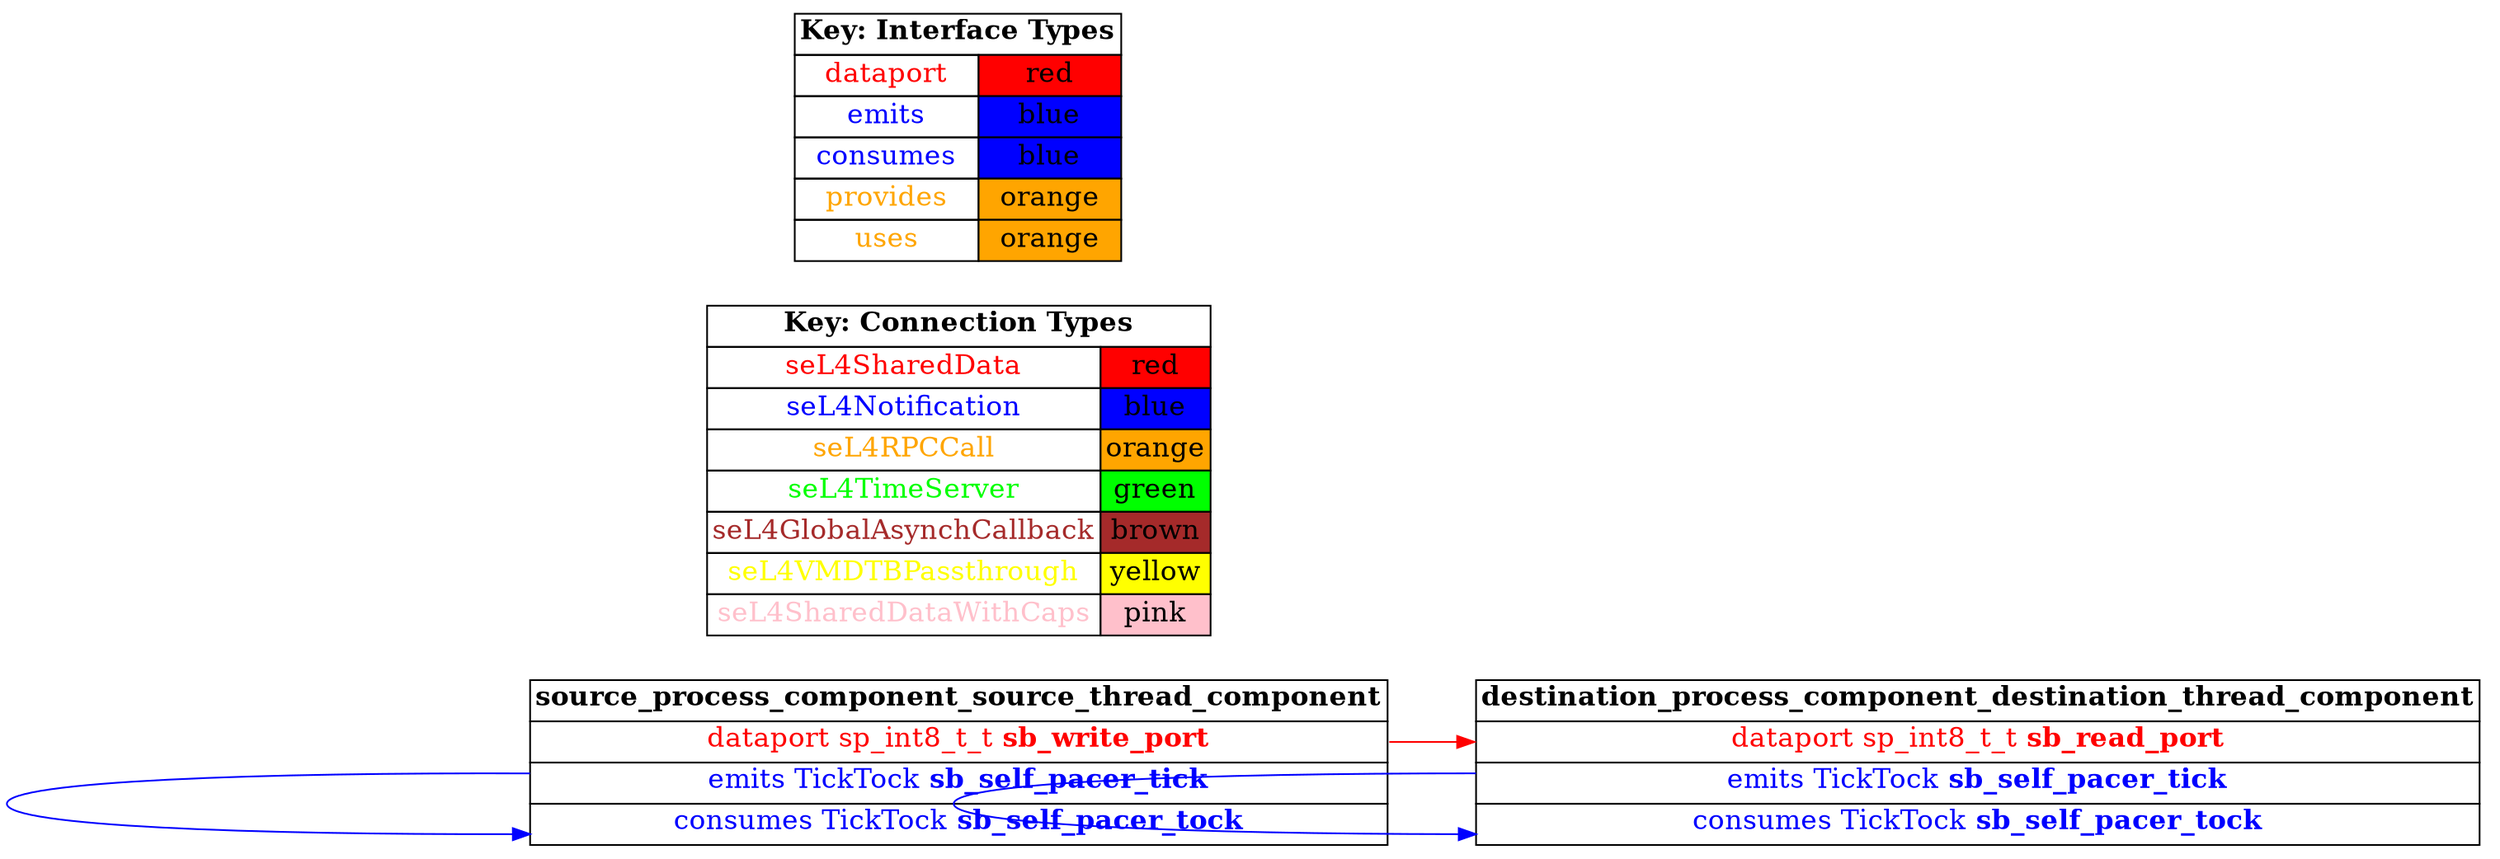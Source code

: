 digraph g {
graph [
  overlap = false,
  rankdir = "LR"
];
node [
  fontsize = "16",
  shape = "ellipse"
];
edge [
];

source_process_component_source_thread_component [
  label=<
    <TABLE BORDER="0" CELLBORDER="1" CELLSPACING="0">
      <TR><TD><B>source_process_component_source_thread_component</B></TD></TR>
      <TR><TD PORT="sb_write_port"><FONT COLOR="red">dataport sp_int8_t_t <B>sb_write_port</B></FONT></TD></TR>
      <TR><TD PORT="sb_self_pacer_tick"><FONT COLOR="blue">emits TickTock <B>sb_self_pacer_tick</B></FONT></TD></TR>
      <TR><TD PORT="sb_self_pacer_tock"><FONT COLOR="blue">consumes TickTock <B>sb_self_pacer_tock</B></FONT></TD></TR>"
    </TABLE>
  >
  shape=plaintext
];

destination_process_component_destination_thread_component [
  label=<
    <TABLE BORDER="0" CELLBORDER="1" CELLSPACING="0">
      <TR><TD><B>destination_process_component_destination_thread_component</B></TD></TR>
      <TR><TD PORT="sb_read_port"><FONT COLOR="red">dataport sp_int8_t_t <B>sb_read_port</B></FONT></TD></TR>
      <TR><TD PORT="sb_self_pacer_tick"><FONT COLOR="blue">emits TickTock <B>sb_self_pacer_tick</B></FONT></TD></TR>
      <TR><TD PORT="sb_self_pacer_tock"><FONT COLOR="blue">consumes TickTock <B>sb_self_pacer_tock</B></FONT></TD></TR>"
    </TABLE>
  >
  shape=plaintext
];

connectiontypekey [
  label=<
   <TABLE BORDER="0" CELLBORDER="1" CELLSPACING="0">
     <TR><TD COLSPAN="2"><B>Key: Connection Types</B></TD></TR>
     <TR><TD><FONT COLOR="red">seL4SharedData</FONT></TD><TD BGCOLOR="red">red</TD></TR>
     <TR><TD><FONT COLOR="blue">seL4Notification</FONT></TD><TD BGCOLOR="blue">blue</TD></TR>
     <TR><TD><FONT COLOR="orange">seL4RPCCall</FONT></TD><TD BGCOLOR="orange">orange</TD></TR>
     <TR><TD><FONT COLOR="green">seL4TimeServer</FONT></TD><TD BGCOLOR="green">green</TD></TR>
     <TR><TD><FONT COLOR="brown">seL4GlobalAsynchCallback</FONT></TD><TD BGCOLOR="brown">brown</TD></TR>
     <TR><TD><FONT COLOR="yellow">seL4VMDTBPassthrough</FONT></TD><TD BGCOLOR="yellow">yellow</TD></TR>
     <TR><TD><FONT COLOR="pink">seL4SharedDataWithCaps</FONT></TD><TD BGCOLOR="pink">pink</TD></TR>
   </TABLE>
  >
  shape=plaintext
];

interfacetypekey [
  label=<
   <TABLE BORDER="0" CELLBORDER="1" CELLSPACING="0">
     <TR><TD COLSPAN="2"><B>Key: Interface Types</B></TD></TR>
     <TR><TD><FONT COLOR="red">dataport</FONT></TD><TD BGCOLOR="red">red</TD></TR>
     <TR><TD><FONT COLOR="blue">emits</FONT></TD><TD BGCOLOR="blue">blue</TD></TR>
     <TR><TD><FONT COLOR="blue">consumes</FONT></TD><TD BGCOLOR="blue">blue</TD></TR>
     <TR><TD><FONT COLOR="orange">provides</FONT></TD><TD BGCOLOR="orange">orange</TD></TR>
     <TR><TD><FONT COLOR="orange">uses</FONT></TD><TD BGCOLOR="orange">orange</TD></TR>
   </TABLE>
  >
  shape=plaintext
];

"source_process_component_source_thread_component":sb_write_port -> "destination_process_component_destination_thread_component":sb_read_port [
  color="red"
  //label = "seL4SharedData"
  id = conn1

];

"source_process_component_source_thread_component":sb_self_pacer_tick -> "source_process_component_source_thread_component":sb_self_pacer_tock [
  color="blue"
  //label = "seL4Notification"
  id = conn2

];

"destination_process_component_destination_thread_component":sb_self_pacer_tick -> "destination_process_component_destination_thread_component":sb_self_pacer_tock [
  color="blue"
  //label = "seL4Notification"
  id = conn3

];

}